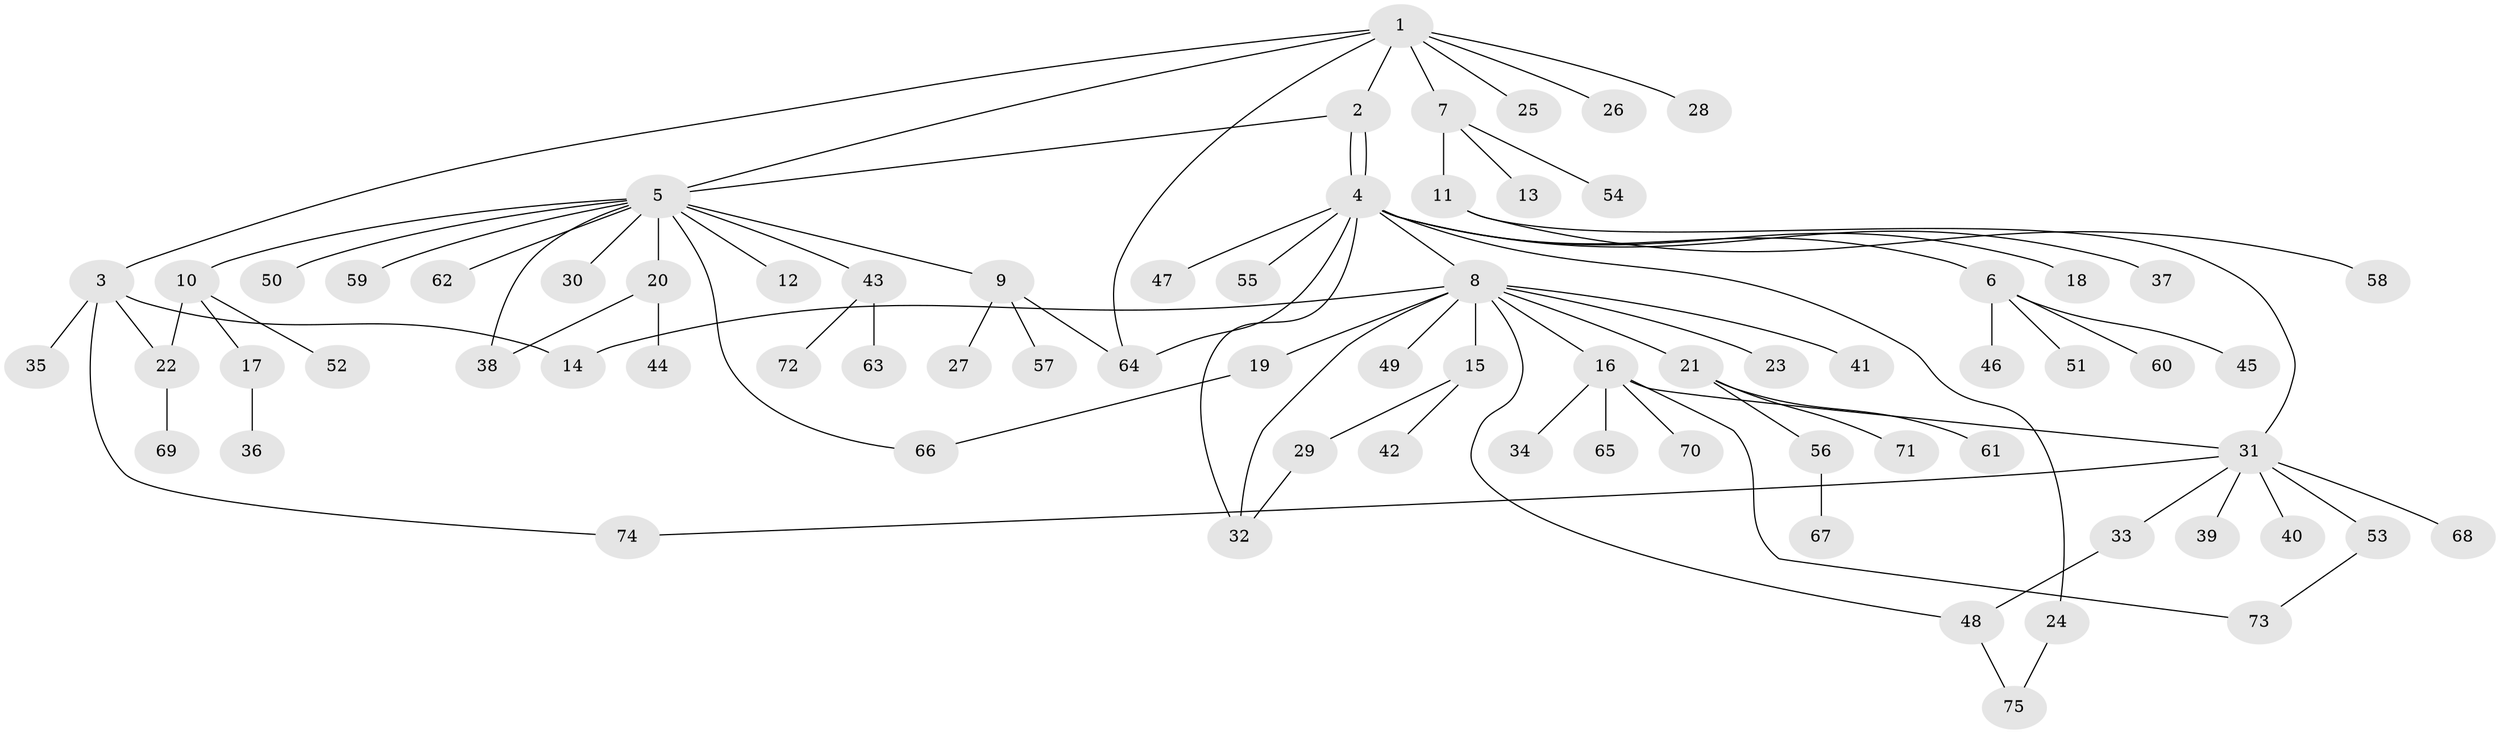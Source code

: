 // coarse degree distribution, {5: 0.08695652173913043, 4: 0.043478260869565216, 6: 0.13043478260869565, 1: 0.13043478260869565, 2: 0.391304347826087, 3: 0.21739130434782608}
// Generated by graph-tools (version 1.1) at 2025/50/03/04/25 22:50:27]
// undirected, 75 vertices, 89 edges
graph export_dot {
  node [color=gray90,style=filled];
  1;
  2;
  3;
  4;
  5;
  6;
  7;
  8;
  9;
  10;
  11;
  12;
  13;
  14;
  15;
  16;
  17;
  18;
  19;
  20;
  21;
  22;
  23;
  24;
  25;
  26;
  27;
  28;
  29;
  30;
  31;
  32;
  33;
  34;
  35;
  36;
  37;
  38;
  39;
  40;
  41;
  42;
  43;
  44;
  45;
  46;
  47;
  48;
  49;
  50;
  51;
  52;
  53;
  54;
  55;
  56;
  57;
  58;
  59;
  60;
  61;
  62;
  63;
  64;
  65;
  66;
  67;
  68;
  69;
  70;
  71;
  72;
  73;
  74;
  75;
  1 -- 2;
  1 -- 3;
  1 -- 5;
  1 -- 7;
  1 -- 25;
  1 -- 26;
  1 -- 28;
  1 -- 64;
  2 -- 4;
  2 -- 4;
  2 -- 5;
  3 -- 14;
  3 -- 22;
  3 -- 35;
  3 -- 74;
  4 -- 6;
  4 -- 8;
  4 -- 18;
  4 -- 24;
  4 -- 32;
  4 -- 37;
  4 -- 47;
  4 -- 55;
  4 -- 64;
  5 -- 9;
  5 -- 10;
  5 -- 12;
  5 -- 20;
  5 -- 30;
  5 -- 38;
  5 -- 43;
  5 -- 50;
  5 -- 59;
  5 -- 62;
  5 -- 66;
  6 -- 45;
  6 -- 46;
  6 -- 51;
  6 -- 60;
  7 -- 11;
  7 -- 13;
  7 -- 54;
  8 -- 14;
  8 -- 15;
  8 -- 16;
  8 -- 19;
  8 -- 21;
  8 -- 23;
  8 -- 32;
  8 -- 41;
  8 -- 48;
  8 -- 49;
  9 -- 27;
  9 -- 57;
  9 -- 64;
  10 -- 17;
  10 -- 22;
  10 -- 52;
  11 -- 31;
  11 -- 58;
  15 -- 29;
  15 -- 42;
  16 -- 31;
  16 -- 34;
  16 -- 65;
  16 -- 70;
  16 -- 73;
  17 -- 36;
  19 -- 66;
  20 -- 38;
  20 -- 44;
  21 -- 56;
  21 -- 61;
  21 -- 71;
  22 -- 69;
  24 -- 75;
  29 -- 32;
  31 -- 33;
  31 -- 39;
  31 -- 40;
  31 -- 53;
  31 -- 68;
  31 -- 74;
  33 -- 48;
  43 -- 63;
  43 -- 72;
  48 -- 75;
  53 -- 73;
  56 -- 67;
}
